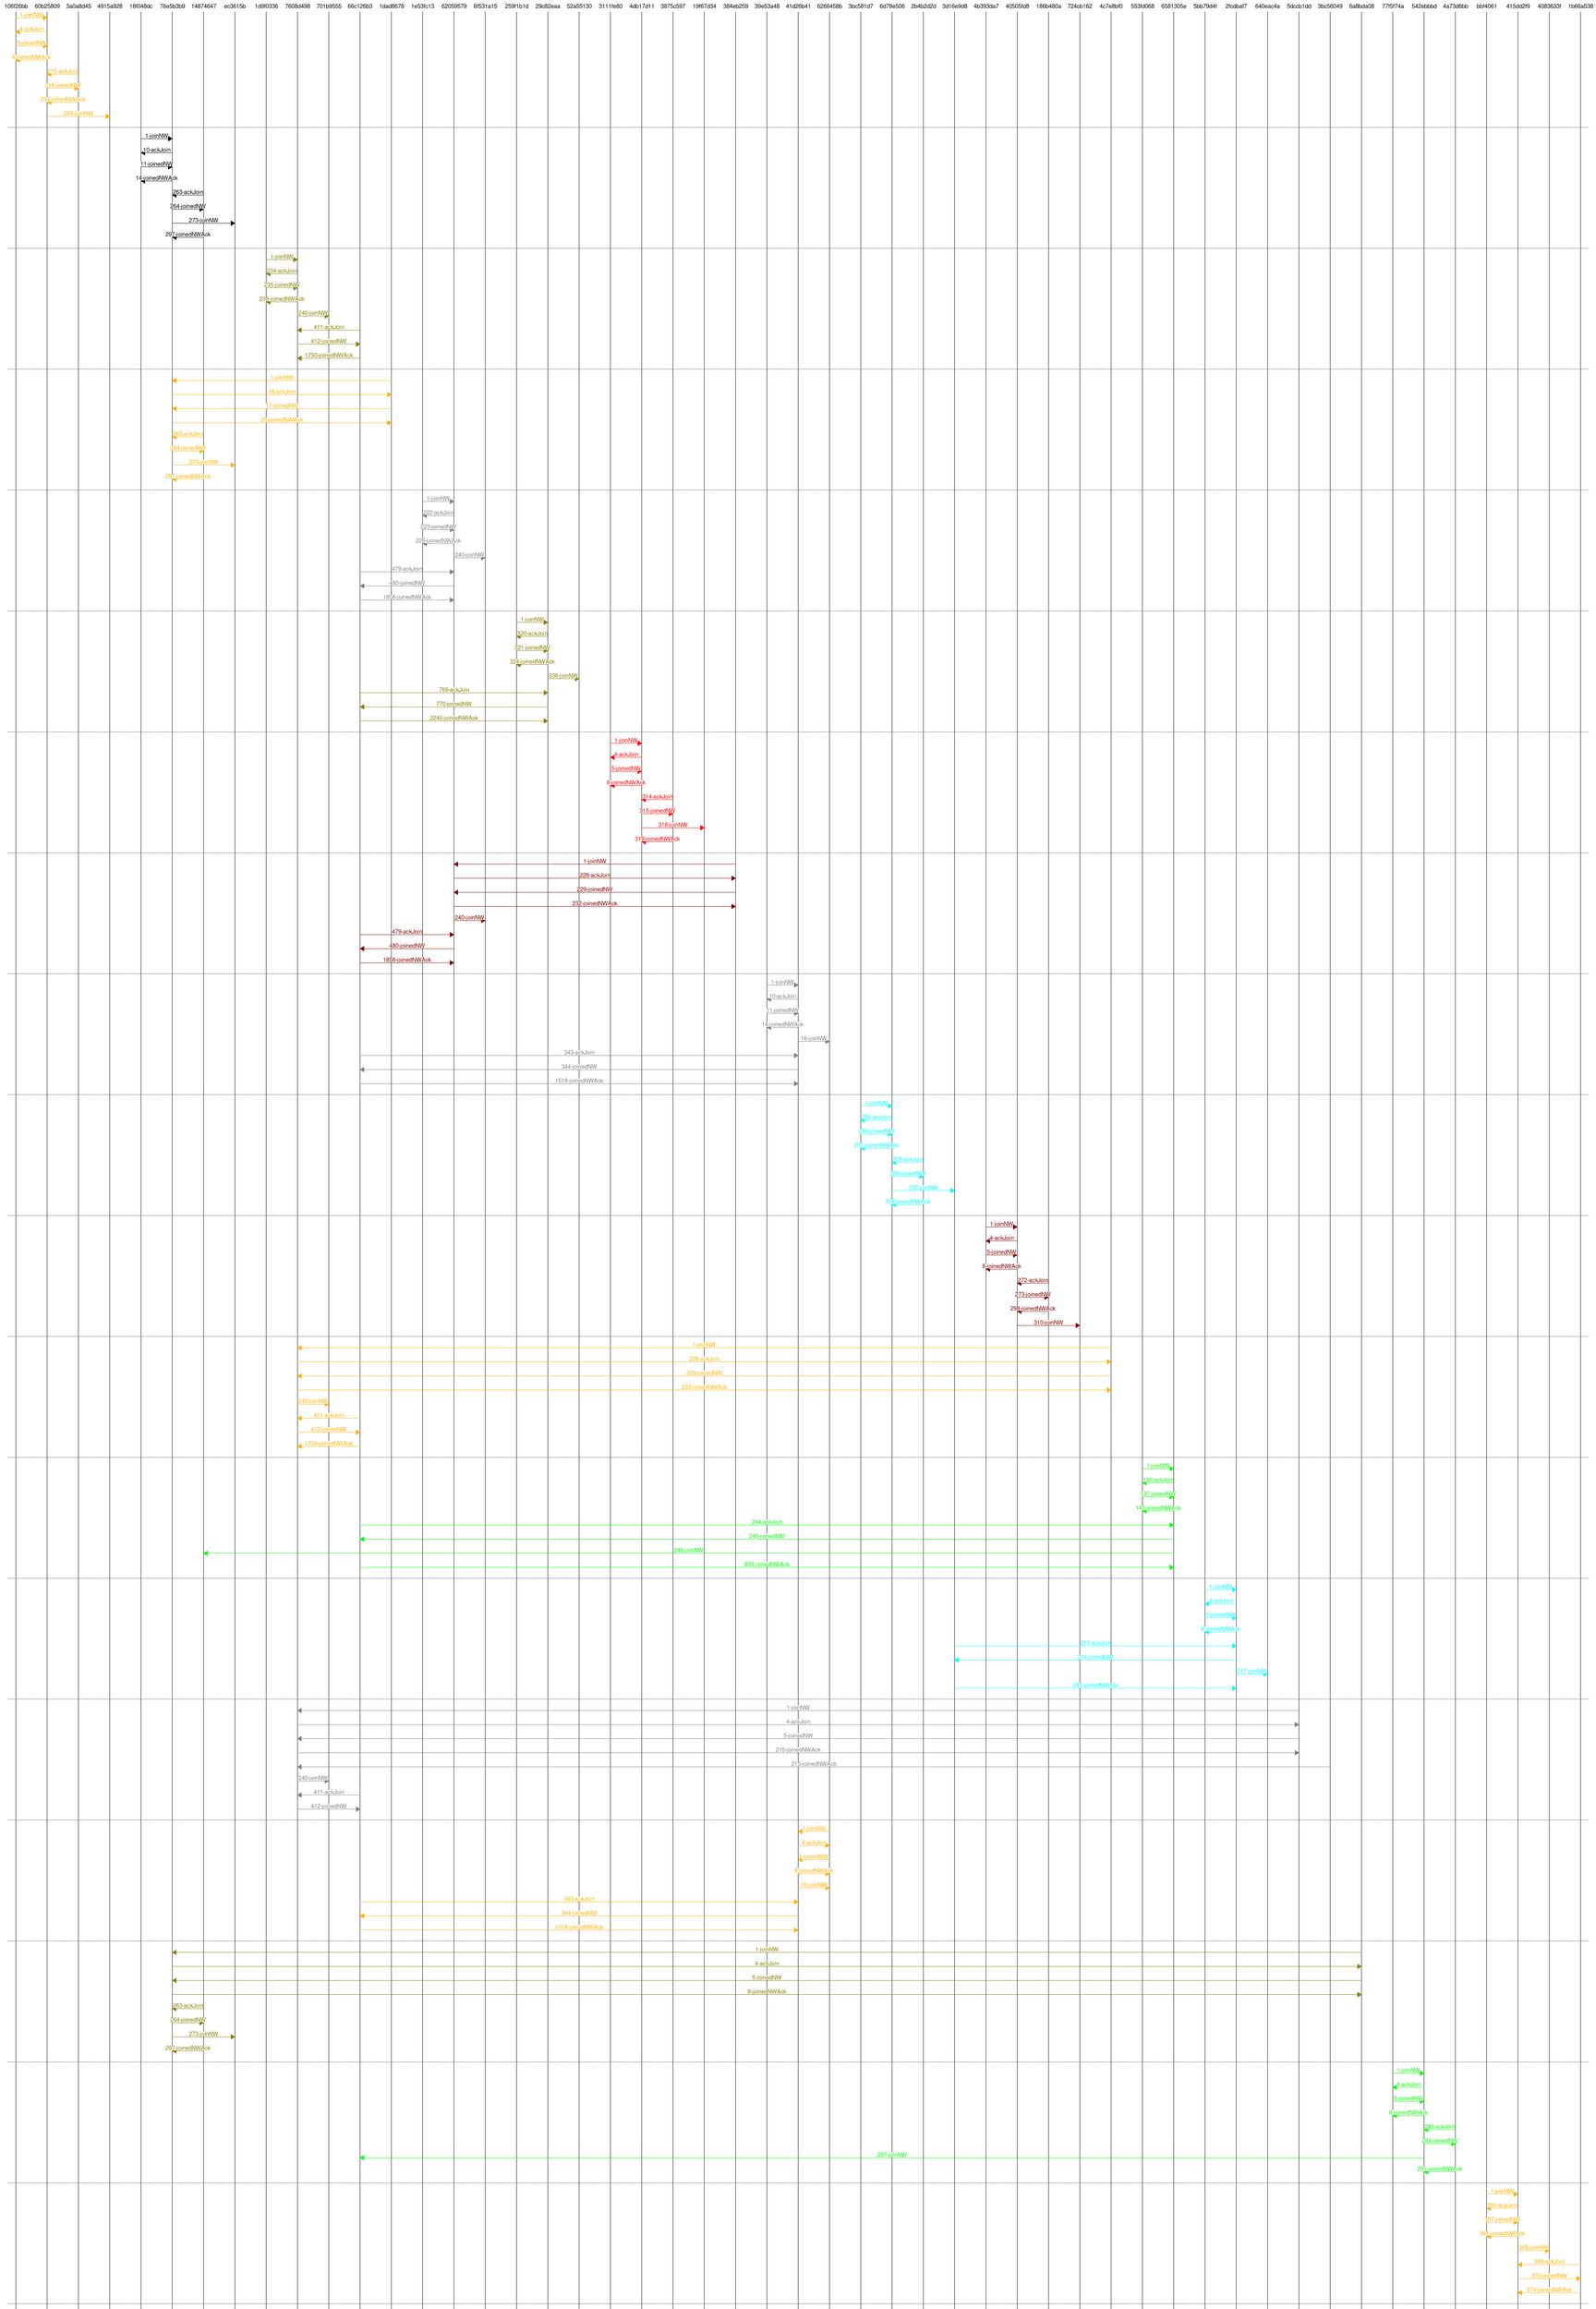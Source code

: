 msc { 
106f26bb,60b25809,3a0a8d45,4915a928,18f048dc,76e5b3b9,14874647,ec3615b,1d9f0336,7608d498,701b9555,66c126b3,1dad8678,1e53fc13,62059579,6f531a15,259f1b1d,29c82eaa,52a55130,3111fe80,4db17d11,3875c597,19f67d34,384eb259,39e53a48,41d26b41,6266458b,3bc581d7,6d78e506,2b4b2d2d,3d16e9d8,4b393da7,40505fd8,186b480a,724cb162,4c7e8bf0,553fd068,6581305e,5bb79d4f,2fcdbaf7,640eac4a,5dccb1dd,3bc56049,6a8bda08,77f5f74a,542ebbbd,4a73d6bb,bbf4061,415dd2f9,4083633f,1b66a538;

106f26bb=>60b25809 [label="1-joinNW", textcolor="orange", linecolor="orange"];
60b25809=>106f26bb [label="4-ackJoin", textcolor="orange", linecolor="orange"];
106f26bb=>60b25809 [label="5-joinedNW", textcolor="orange", linecolor="orange"];
60b25809=>106f26bb [label="8-joinedNWAck", textcolor="orange", linecolor="orange"];
3a0a8d45=>60b25809 [label="215-ackJoin", textcolor="orange", linecolor="orange"];
60b25809=>3a0a8d45 [label="216-joinedNW", textcolor="orange", linecolor="orange"];
3a0a8d45=>60b25809 [label="234-joinedNWAck", textcolor="orange", linecolor="orange"];
60b25809=>4915a928 [label="266-joinNW", textcolor="orange", linecolor="orange"];
---;
18f048dc=>76e5b3b9 [label="1-joinNW", textcolor="black", linecolor="black"];
76e5b3b9=>18f048dc [label="10-ackJoin", textcolor="black", linecolor="black"];
18f048dc=>76e5b3b9 [label="11-joinedNW", textcolor="black", linecolor="black"];
76e5b3b9=>18f048dc [label="14-joinedNWAck", textcolor="black", linecolor="black"];
14874647=>76e5b3b9 [label="263-ackJoin", textcolor="black", linecolor="black"];
76e5b3b9=>14874647 [label="264-joinedNW", textcolor="black", linecolor="black"];
76e5b3b9=>ec3615b [label="273-joinNW", textcolor="black", linecolor="black"];
14874647=>76e5b3b9 [label="297-joinedNWAck", textcolor="black", linecolor="black"];
---;
1d9f0336=>7608d498 [label="1-joinNW", textcolor="olive", linecolor="olive"];
7608d498=>1d9f0336 [label="234-ackJoin", textcolor="olive", linecolor="olive"];
1d9f0336=>7608d498 [label="235-joinedNW", textcolor="olive", linecolor="olive"];
7608d498=>1d9f0336 [label="238-joinedNWAck", textcolor="olive", linecolor="olive"];
7608d498=>701b9555 [label="240-joinNW", textcolor="olive", linecolor="olive"];
66c126b3=>7608d498 [label="411-ackJoin", textcolor="olive", linecolor="olive"];
7608d498=>66c126b3 [label="412-joinedNW", textcolor="olive", linecolor="olive"];
66c126b3=>7608d498 [label="1750-joinedNWAck", textcolor="olive", linecolor="olive"];
---;
1dad8678=>76e5b3b9 [label="1-joinNW", textcolor="orange", linecolor="orange"];
76e5b3b9=>1dad8678 [label="16-ackJoin", textcolor="orange", linecolor="orange"];
1dad8678=>76e5b3b9 [label="17-joinedNW", textcolor="orange", linecolor="orange"];
76e5b3b9=>1dad8678 [label="20-joinedNWAck", textcolor="orange", linecolor="orange"];
14874647=>76e5b3b9 [label="263-ackJoin", textcolor="orange", linecolor="orange"];
76e5b3b9=>14874647 [label="264-joinedNW", textcolor="orange", linecolor="orange"];
76e5b3b9=>ec3615b [label="273-joinNW", textcolor="orange", linecolor="orange"];
14874647=>76e5b3b9 [label="297-joinedNWAck", textcolor="orange", linecolor="orange"];
---;
1e53fc13=>62059579 [label="1-joinNW", textcolor="gray", linecolor="gray"];
62059579=>1e53fc13 [label="222-ackJoin", textcolor="gray", linecolor="gray"];
1e53fc13=>62059579 [label="223-joinedNW", textcolor="gray", linecolor="gray"];
62059579=>1e53fc13 [label="226-joinedNWAck", textcolor="gray", linecolor="gray"];
62059579=>6f531a15 [label="240-joinNW", textcolor="gray", linecolor="gray"];
66c126b3=>62059579 [label="479-ackJoin", textcolor="gray", linecolor="gray"];
62059579=>66c126b3 [label="480-joinedNW", textcolor="gray", linecolor="gray"];
66c126b3=>62059579 [label="1858-joinedNWAck", textcolor="gray", linecolor="gray"];
---;
259f1b1d=>29c82eaa [label="1-joinNW", textcolor="olive", linecolor="olive"];
29c82eaa=>259f1b1d [label="320-ackJoin", textcolor="olive", linecolor="olive"];
259f1b1d=>29c82eaa [label="321-joinedNW", textcolor="olive", linecolor="olive"];
29c82eaa=>259f1b1d [label="324-joinedNWAck", textcolor="olive", linecolor="olive"];
29c82eaa=>52a55130 [label="336-joinNW", textcolor="olive", linecolor="olive"];
66c126b3=>29c82eaa [label="769-ackJoin", textcolor="olive", linecolor="olive"];
29c82eaa=>66c126b3 [label="770-joinedNW", textcolor="olive", linecolor="olive"];
66c126b3=>29c82eaa [label="2240-joinedNWAck", textcolor="olive", linecolor="olive"];
---;
3111fe80=>4db17d11 [label="1-joinNW", textcolor="red", linecolor="red"];
4db17d11=>3111fe80 [label="4-ackJoin", textcolor="red", linecolor="red"];
3111fe80=>4db17d11 [label="5-joinedNW", textcolor="red", linecolor="red"];
4db17d11=>3111fe80 [label="8-joinedNWAck", textcolor="red", linecolor="red"];
3875c597=>4db17d11 [label="314-ackJoin", textcolor="red", linecolor="red"];
4db17d11=>3875c597 [label="315-joinedNW", textcolor="red", linecolor="red"];
4db17d11=>19f67d34 [label="318-joinNW", textcolor="red", linecolor="red"];
3875c597=>4db17d11 [label="319-joinedNWAck", textcolor="red", linecolor="red"];
---;
384eb259=>62059579 [label="1-joinNW", textcolor="maroon", linecolor="maroon"];
62059579=>384eb259 [label="228-ackJoin", textcolor="maroon", linecolor="maroon"];
384eb259=>62059579 [label="229-joinedNW", textcolor="maroon", linecolor="maroon"];
62059579=>384eb259 [label="232-joinedNWAck", textcolor="maroon", linecolor="maroon"];
62059579=>6f531a15 [label="240-joinNW", textcolor="maroon", linecolor="maroon"];
66c126b3=>62059579 [label="479-ackJoin", textcolor="maroon", linecolor="maroon"];
62059579=>66c126b3 [label="480-joinedNW", textcolor="maroon", linecolor="maroon"];
66c126b3=>62059579 [label="1858-joinedNWAck", textcolor="maroon", linecolor="maroon"];
---;
39e53a48=>41d26b41 [label="1-joinNW", textcolor="gray", linecolor="gray"];
41d26b41=>39e53a48 [label="10-ackJoin", textcolor="gray", linecolor="gray"];
39e53a48=>41d26b41 [label="11-joinedNW", textcolor="gray", linecolor="gray"];
41d26b41=>39e53a48 [label="14-joinedNWAck", textcolor="gray", linecolor="gray"];
41d26b41=>6266458b [label="16-joinNW", textcolor="gray", linecolor="gray"];
66c126b3=>41d26b41 [label="343-ackJoin", textcolor="gray", linecolor="gray"];
41d26b41=>66c126b3 [label="344-joinedNW", textcolor="gray", linecolor="gray"];
66c126b3=>41d26b41 [label="1518-joinedNWAck", textcolor="gray", linecolor="gray"];
---;
3bc581d7=>6d78e506 [label="1-joinNW", textcolor="aqua", linecolor="aqua"];
6d78e506=>3bc581d7 [label="285-ackJoin", textcolor="aqua", linecolor="aqua"];
3bc581d7=>6d78e506 [label="286-joinedNW", textcolor="aqua", linecolor="aqua"];
6d78e506=>3bc581d7 [label="297-joinedNWAck", textcolor="aqua", linecolor="aqua"];
2b4b2d2d=>6d78e506 [label="328-ackJoin", textcolor="aqua", linecolor="aqua"];
6d78e506=>2b4b2d2d [label="329-joinedNW", textcolor="aqua", linecolor="aqua"];
6d78e506=>3d16e9d8 [label="332-joinNW", textcolor="aqua", linecolor="aqua"];
2b4b2d2d=>6d78e506 [label="338-joinedNWAck", textcolor="aqua", linecolor="aqua"];
---;
4b393da7=>40505fd8 [label="1-joinNW", textcolor="maroon", linecolor="maroon"];
40505fd8=>4b393da7 [label="4-ackJoin", textcolor="maroon", linecolor="maroon"];
4b393da7=>40505fd8 [label="5-joinedNW", textcolor="maroon", linecolor="maroon"];
40505fd8=>4b393da7 [label="8-joinedNWAck", textcolor="maroon", linecolor="maroon"];
186b480a=>40505fd8 [label="272-ackJoin", textcolor="maroon", linecolor="maroon"];
40505fd8=>186b480a [label="273-joinedNW", textcolor="maroon", linecolor="maroon"];
186b480a=>40505fd8 [label="298-joinedNWAck", textcolor="maroon", linecolor="maroon"];
40505fd8=>724cb162 [label="310-joinNW", textcolor="maroon", linecolor="maroon"];
---;
4c7e8bf0=>7608d498 [label="1-joinNW", textcolor="orange", linecolor="orange"];
7608d498=>4c7e8bf0 [label="228-ackJoin", textcolor="orange", linecolor="orange"];
4c7e8bf0=>7608d498 [label="229-joinedNW", textcolor="orange", linecolor="orange"];
7608d498=>4c7e8bf0 [label="232-joinedNWAck", textcolor="orange", linecolor="orange"];
7608d498=>701b9555 [label="240-joinNW", textcolor="orange", linecolor="orange"];
66c126b3=>7608d498 [label="411-ackJoin", textcolor="orange", linecolor="orange"];
7608d498=>66c126b3 [label="412-joinedNW", textcolor="orange", linecolor="orange"];
66c126b3=>7608d498 [label="1750-joinedNWAck", textcolor="orange", linecolor="orange"];
---;
553fd068=>6581305e [label="1-joinNW", textcolor="green", linecolor="green"];
6581305e=>553fd068 [label="136-ackJoin", textcolor="green", linecolor="green"];
553fd068=>6581305e [label="137-joinedNW", textcolor="green", linecolor="green"];
6581305e=>553fd068 [label="140-joinedNWAck", textcolor="green", linecolor="green"];
66c126b3=>6581305e [label="244-ackJoin", textcolor="green", linecolor="green"];
6581305e=>66c126b3 [label="245-joinedNW", textcolor="green", linecolor="green"];
6581305e=>14874647 [label="248-joinNW", textcolor="green", linecolor="green"];
66c126b3=>6581305e [label="833-joinedNWAck", textcolor="green", linecolor="green"];
---;
5bb79d4f=>2fcdbaf7 [label="1-joinNW", textcolor="aqua", linecolor="aqua"];
2fcdbaf7=>5bb79d4f [label="4-ackJoin", textcolor="aqua", linecolor="aqua"];
5bb79d4f=>2fcdbaf7 [label="5-joinedNW", textcolor="aqua", linecolor="aqua"];
2fcdbaf7=>5bb79d4f [label="8-joinedNWAck", textcolor="aqua", linecolor="aqua"];
3d16e9d8=>2fcdbaf7 [label="213-ackJoin", textcolor="aqua", linecolor="aqua"];
2fcdbaf7=>3d16e9d8 [label="214-joinedNW", textcolor="aqua", linecolor="aqua"];
2fcdbaf7=>640eac4a [label="217-joinNW", textcolor="aqua", linecolor="aqua"];
3d16e9d8=>2fcdbaf7 [label="231-joinedNWAck", textcolor="aqua", linecolor="aqua"];
---;
5dccb1dd=>7608d498 [label="1-joinNW", textcolor="gray", linecolor="gray"];
7608d498=>5dccb1dd [label="4-ackJoin", textcolor="gray", linecolor="gray"];
5dccb1dd=>7608d498 [label="5-joinedNW", textcolor="gray", linecolor="gray"];
7608d498=>5dccb1dd [label="215-joinedNWAck", textcolor="gray", linecolor="gray"];
3bc56049=>7608d498 [label="215-joinedNWAck", textcolor="gray", linecolor="gray"];
7608d498=>701b9555 [label="240-joinNW", textcolor="gray", linecolor="gray"];
66c126b3=>7608d498 [label="411-ackJoin", textcolor="gray", linecolor="gray"];
7608d498=>66c126b3 [label="412-joinedNW", textcolor="gray", linecolor="gray"];
---;
6266458b=>41d26b41 [label="1-joinNW", textcolor="orange", linecolor="orange"];
41d26b41=>6266458b [label="4-ackJoin", textcolor="orange", linecolor="orange"];
6266458b=>41d26b41 [label="5-joinedNW", textcolor="orange", linecolor="orange"];
41d26b41=>6266458b [label="8-joinedNWAck", textcolor="orange", linecolor="orange"];
41d26b41=>6266458b [label="16-joinNW", textcolor="orange", linecolor="orange"];
66c126b3=>41d26b41 [label="343-ackJoin", textcolor="orange", linecolor="orange"];
41d26b41=>66c126b3 [label="344-joinedNW", textcolor="orange", linecolor="orange"];
66c126b3=>41d26b41 [label="1518-joinedNWAck", textcolor="orange", linecolor="orange"];
---;
6a8bda08=>76e5b3b9 [label="1-joinNW", textcolor="olive", linecolor="olive"];
76e5b3b9=>6a8bda08 [label="4-ackJoin", textcolor="olive", linecolor="olive"];
6a8bda08=>76e5b3b9 [label="5-joinedNW", textcolor="olive", linecolor="olive"];
76e5b3b9=>6a8bda08 [label="8-joinedNWAck", textcolor="olive", linecolor="olive"];
14874647=>76e5b3b9 [label="263-ackJoin", textcolor="olive", linecolor="olive"];
76e5b3b9=>14874647 [label="264-joinedNW", textcolor="olive", linecolor="olive"];
76e5b3b9=>ec3615b [label="273-joinNW", textcolor="olive", linecolor="olive"];
14874647=>76e5b3b9 [label="297-joinedNWAck", textcolor="olive", linecolor="olive"];
---;
77f5f74a=>542ebbbd [label="1-joinNW", textcolor="green", linecolor="green"];
542ebbbd=>77f5f74a [label="4-ackJoin", textcolor="green", linecolor="green"];
77f5f74a=>542ebbbd [label="5-joinedNW", textcolor="green", linecolor="green"];
542ebbbd=>77f5f74a [label="8-joinedNWAck", textcolor="green", linecolor="green"];
4a73d6bb=>542ebbbd [label="283-ackJoin", textcolor="green", linecolor="green"];
542ebbbd=>4a73d6bb [label="284-joinedNW", textcolor="green", linecolor="green"];
542ebbbd=>66c126b3 [label="287-joinNW", textcolor="green", linecolor="green"];
4a73d6bb=>542ebbbd [label="291-joinedNWAck", textcolor="green", linecolor="green"];
---;
bbf4061=>415dd2f9 [label="1-joinNW", textcolor="orange", linecolor="orange"];
415dd2f9=>bbf4061 [label="356-ackJoin", textcolor="orange", linecolor="orange"];
bbf4061=>415dd2f9 [label="357-joinedNW", textcolor="orange", linecolor="orange"];
415dd2f9=>bbf4061 [label="361-joinedNWAck", textcolor="orange", linecolor="orange"];
415dd2f9=>4083633f [label="365-joinNW", textcolor="orange", linecolor="orange"];
1b66a538=>415dd2f9 [label="369-ackJoin", textcolor="orange", linecolor="orange"];
415dd2f9=>1b66a538 [label="370-joinedNW", textcolor="orange", linecolor="orange"];
1b66a538=>415dd2f9 [label="574-joinedNWAck", textcolor="orange", linecolor="orange"];
---;
}
